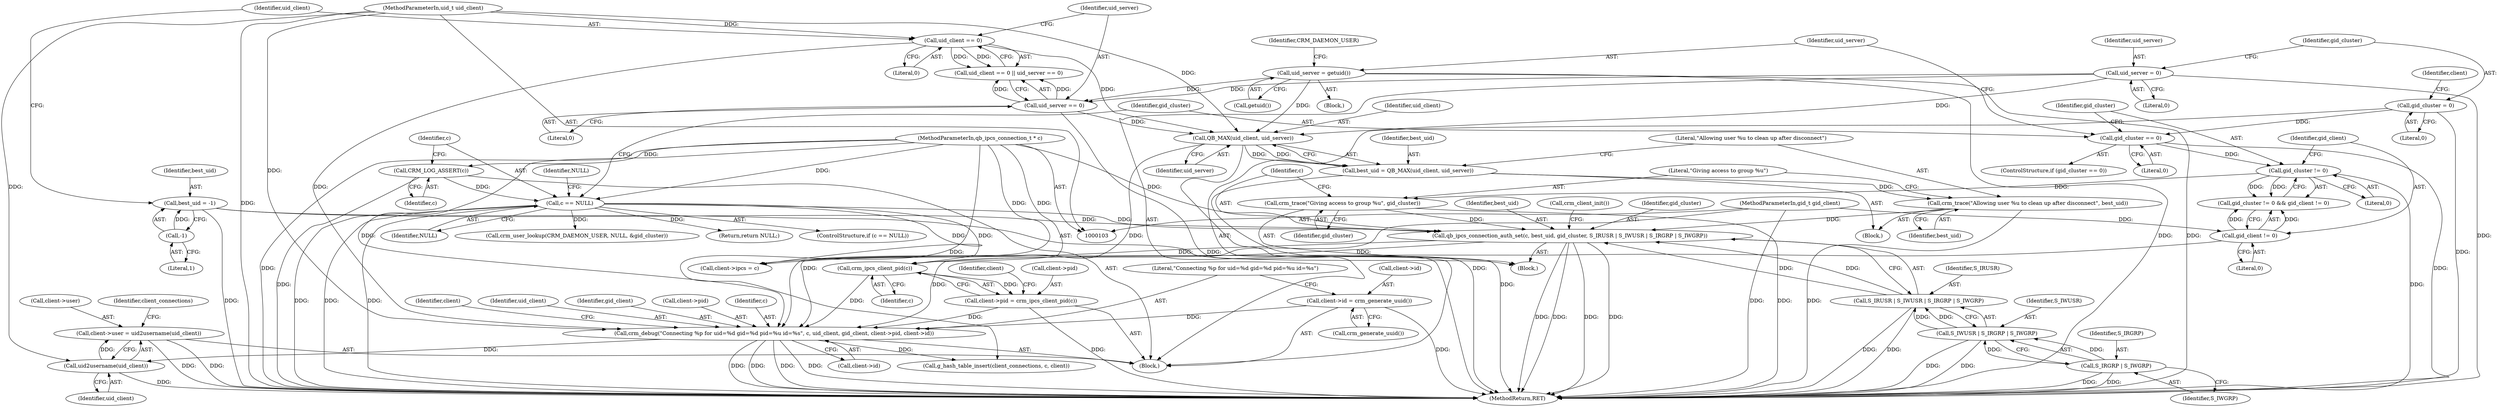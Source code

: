 digraph "1_pacemaker_5d71e65049@pointer" {
"1000245" [label="(Call,client->user = uid2username(uid_client))"];
"1000249" [label="(Call,uid2username(uid_client))"];
"1000234" [label="(Call,crm_debug(\"Connecting %p for uid=%d gid=%d pid=%u id=%s\", c, uid_client, gid_client, client->pid, client->id))"];
"1000227" [label="(Call,crm_ipcs_client_pid(c))"];
"1000104" [label="(MethodParameterIn,qb_ipcs_connection_t * c)"];
"1000195" [label="(Call,qb_ipcs_connection_auth_set(c, best_uid, gid_cluster, S_IRUSR | S_IWUSR | S_IRGRP | S_IWGRP))"];
"1000123" [label="(Call,c == NULL)"];
"1000120" [label="(Call,CRM_LOG_ASSERT(c))"];
"1000171" [label="(Call,best_uid = -1)"];
"1000173" [label="(Call,-1)"];
"1000189" [label="(Call,crm_trace(\"Allowing user %u to clean up after disconnect\", best_uid))"];
"1000184" [label="(Call,best_uid = QB_MAX(uid_client, uid_server))"];
"1000186" [label="(Call,QB_MAX(uid_client, uid_server))"];
"1000177" [label="(Call,uid_client == 0)"];
"1000105" [label="(MethodParameterIn,uid_t uid_client)"];
"1000180" [label="(Call,uid_server == 0)"];
"1000134" [label="(Call,uid_server = getuid())"];
"1000109" [label="(Call,uid_server = 0)"];
"1000192" [label="(Call,crm_trace(\"Giving access to group %u\", gid_cluster))"];
"1000163" [label="(Call,gid_cluster != 0)"];
"1000130" [label="(Call,gid_cluster == 0)"];
"1000113" [label="(Call,gid_cluster = 0)"];
"1000199" [label="(Call,S_IRUSR | S_IWUSR | S_IRGRP | S_IWGRP)"];
"1000201" [label="(Call,S_IWUSR | S_IRGRP | S_IWGRP)"];
"1000203" [label="(Call,S_IRGRP | S_IWGRP)"];
"1000166" [label="(Call,gid_client != 0)"];
"1000106" [label="(MethodParameterIn,gid_t gid_client)"];
"1000223" [label="(Call,client->pid = crm_ipcs_client_pid(c))"];
"1000229" [label="(Call,client->id = crm_generate_uuid())"];
"1000238" [label="(Identifier,gid_client)"];
"1000206" [label="(Call,crm_client_init())"];
"1000139" [label="(Call,crm_user_lookup(CRM_DAEMON_USER, NULL, &gid_cluster))"];
"1000130" [label="(Call,gid_cluster == 0)"];
"1000173" [label="(Call,-1)"];
"1000177" [label="(Call,uid_client == 0)"];
"1000104" [label="(MethodParameterIn,qb_ipcs_connection_t * c)"];
"1000167" [label="(Identifier,gid_client)"];
"1000230" [label="(Call,client->id)"];
"1000257" [label="(MethodReturn,RET)"];
"1000228" [label="(Identifier,c)"];
"1000136" [label="(Call,getuid())"];
"1000231" [label="(Identifier,client)"];
"1000127" [label="(Return,return NULL;)"];
"1000235" [label="(Literal,\"Connecting %p for uid=%d gid=%d pid=%u id=%s\")"];
"1000171" [label="(Call,best_uid = -1)"];
"1000246" [label="(Call,client->user)"];
"1000213" [label="(Call,client->ipcs = c)"];
"1000192" [label="(Call,crm_trace(\"Giving access to group %u\", gid_cluster))"];
"1000184" [label="(Call,best_uid = QB_MAX(uid_client, uid_server))"];
"1000188" [label="(Identifier,uid_server)"];
"1000199" [label="(Call,S_IRUSR | S_IWUSR | S_IRGRP | S_IWGRP)"];
"1000174" [label="(Literal,1)"];
"1000118" [label="(Identifier,client)"];
"1000239" [label="(Call,client->pid)"];
"1000129" [label="(ControlStructure,if (gid_cluster == 0))"];
"1000205" [label="(Identifier,S_IWGRP)"];
"1000194" [label="(Identifier,gid_cluster)"];
"1000196" [label="(Identifier,c)"];
"1000164" [label="(Identifier,gid_cluster)"];
"1000131" [label="(Identifier,gid_cluster)"];
"1000193" [label="(Literal,\"Giving access to group %u\")"];
"1000172" [label="(Identifier,best_uid)"];
"1000190" [label="(Literal,\"Allowing user %u to clean up after disconnect\")"];
"1000204" [label="(Identifier,S_IRGRP)"];
"1000236" [label="(Identifier,c)"];
"1000134" [label="(Call,uid_server = getuid())"];
"1000176" [label="(Call,uid_client == 0 || uid_server == 0)"];
"1000121" [label="(Identifier,c)"];
"1000180" [label="(Call,uid_server == 0)"];
"1000132" [label="(Literal,0)"];
"1000202" [label="(Identifier,S_IWUSR)"];
"1000120" [label="(Call,CRM_LOG_ASSERT(c))"];
"1000250" [label="(Identifier,uid_client)"];
"1000133" [label="(Block,)"];
"1000245" [label="(Call,client->user = uid2username(uid_client))"];
"1000168" [label="(Literal,0)"];
"1000122" [label="(ControlStructure,if (c == NULL))"];
"1000179" [label="(Literal,0)"];
"1000195" [label="(Call,qb_ipcs_connection_auth_set(c, best_uid, gid_cluster, S_IRUSR | S_IWUSR | S_IRGRP | S_IWGRP))"];
"1000182" [label="(Literal,0)"];
"1000140" [label="(Identifier,CRM_DAEMON_USER)"];
"1000114" [label="(Identifier,gid_cluster)"];
"1000203" [label="(Call,S_IRGRP | S_IWGRP)"];
"1000111" [label="(Literal,0)"];
"1000187" [label="(Identifier,uid_client)"];
"1000135" [label="(Identifier,uid_server)"];
"1000223" [label="(Call,client->pid = crm_ipcs_client_pid(c))"];
"1000123" [label="(Call,c == NULL)"];
"1000224" [label="(Call,client->pid)"];
"1000189" [label="(Call,crm_trace(\"Allowing user %u to clean up after disconnect\", best_uid))"];
"1000247" [label="(Identifier,client)"];
"1000185" [label="(Identifier,best_uid)"];
"1000200" [label="(Identifier,S_IRUSR)"];
"1000106" [label="(MethodParameterIn,gid_t gid_client)"];
"1000169" [label="(Block,)"];
"1000242" [label="(Call,client->id)"];
"1000166" [label="(Call,gid_client != 0)"];
"1000109" [label="(Call,uid_server = 0)"];
"1000110" [label="(Identifier,uid_server)"];
"1000252" [label="(Identifier,client_connections)"];
"1000191" [label="(Identifier,best_uid)"];
"1000186" [label="(Call,QB_MAX(uid_client, uid_server))"];
"1000125" [label="(Identifier,NULL)"];
"1000163" [label="(Call,gid_cluster != 0)"];
"1000233" [label="(Call,crm_generate_uuid())"];
"1000198" [label="(Identifier,gid_cluster)"];
"1000237" [label="(Identifier,uid_client)"];
"1000124" [label="(Identifier,c)"];
"1000197" [label="(Identifier,best_uid)"];
"1000234" [label="(Call,crm_debug(\"Connecting %p for uid=%d gid=%d pid=%u id=%s\", c, uid_client, gid_client, client->pid, client->id))"];
"1000128" [label="(Identifier,NULL)"];
"1000251" [label="(Call,g_hash_table_insert(client_connections, c, client))"];
"1000181" [label="(Identifier,uid_server)"];
"1000105" [label="(MethodParameterIn,uid_t uid_client)"];
"1000183" [label="(Block,)"];
"1000227" [label="(Call,crm_ipcs_client_pid(c))"];
"1000162" [label="(Call,gid_cluster != 0 && gid_client != 0)"];
"1000201" [label="(Call,S_IWUSR | S_IRGRP | S_IWGRP)"];
"1000107" [label="(Block,)"];
"1000229" [label="(Call,client->id = crm_generate_uuid())"];
"1000178" [label="(Identifier,uid_client)"];
"1000165" [label="(Literal,0)"];
"1000115" [label="(Literal,0)"];
"1000113" [label="(Call,gid_cluster = 0)"];
"1000249" [label="(Call,uid2username(uid_client))"];
"1000245" -> "1000107"  [label="AST: "];
"1000245" -> "1000249"  [label="CFG: "];
"1000246" -> "1000245"  [label="AST: "];
"1000249" -> "1000245"  [label="AST: "];
"1000252" -> "1000245"  [label="CFG: "];
"1000245" -> "1000257"  [label="DDG: "];
"1000245" -> "1000257"  [label="DDG: "];
"1000249" -> "1000245"  [label="DDG: "];
"1000249" -> "1000250"  [label="CFG: "];
"1000250" -> "1000249"  [label="AST: "];
"1000249" -> "1000257"  [label="DDG: "];
"1000234" -> "1000249"  [label="DDG: "];
"1000105" -> "1000249"  [label="DDG: "];
"1000234" -> "1000107"  [label="AST: "];
"1000234" -> "1000242"  [label="CFG: "];
"1000235" -> "1000234"  [label="AST: "];
"1000236" -> "1000234"  [label="AST: "];
"1000237" -> "1000234"  [label="AST: "];
"1000238" -> "1000234"  [label="AST: "];
"1000239" -> "1000234"  [label="AST: "];
"1000242" -> "1000234"  [label="AST: "];
"1000247" -> "1000234"  [label="CFG: "];
"1000234" -> "1000257"  [label="DDG: "];
"1000234" -> "1000257"  [label="DDG: "];
"1000234" -> "1000257"  [label="DDG: "];
"1000234" -> "1000257"  [label="DDG: "];
"1000227" -> "1000234"  [label="DDG: "];
"1000104" -> "1000234"  [label="DDG: "];
"1000177" -> "1000234"  [label="DDG: "];
"1000186" -> "1000234"  [label="DDG: "];
"1000105" -> "1000234"  [label="DDG: "];
"1000166" -> "1000234"  [label="DDG: "];
"1000106" -> "1000234"  [label="DDG: "];
"1000223" -> "1000234"  [label="DDG: "];
"1000229" -> "1000234"  [label="DDG: "];
"1000234" -> "1000251"  [label="DDG: "];
"1000227" -> "1000223"  [label="AST: "];
"1000227" -> "1000228"  [label="CFG: "];
"1000228" -> "1000227"  [label="AST: "];
"1000223" -> "1000227"  [label="CFG: "];
"1000227" -> "1000223"  [label="DDG: "];
"1000104" -> "1000227"  [label="DDG: "];
"1000195" -> "1000227"  [label="DDG: "];
"1000123" -> "1000227"  [label="DDG: "];
"1000104" -> "1000103"  [label="AST: "];
"1000104" -> "1000257"  [label="DDG: "];
"1000104" -> "1000120"  [label="DDG: "];
"1000104" -> "1000123"  [label="DDG: "];
"1000104" -> "1000195"  [label="DDG: "];
"1000104" -> "1000213"  [label="DDG: "];
"1000104" -> "1000251"  [label="DDG: "];
"1000195" -> "1000169"  [label="AST: "];
"1000195" -> "1000199"  [label="CFG: "];
"1000196" -> "1000195"  [label="AST: "];
"1000197" -> "1000195"  [label="AST: "];
"1000198" -> "1000195"  [label="AST: "];
"1000199" -> "1000195"  [label="AST: "];
"1000206" -> "1000195"  [label="CFG: "];
"1000195" -> "1000257"  [label="DDG: "];
"1000195" -> "1000257"  [label="DDG: "];
"1000195" -> "1000257"  [label="DDG: "];
"1000195" -> "1000257"  [label="DDG: "];
"1000123" -> "1000195"  [label="DDG: "];
"1000171" -> "1000195"  [label="DDG: "];
"1000189" -> "1000195"  [label="DDG: "];
"1000192" -> "1000195"  [label="DDG: "];
"1000199" -> "1000195"  [label="DDG: "];
"1000199" -> "1000195"  [label="DDG: "];
"1000195" -> "1000213"  [label="DDG: "];
"1000123" -> "1000122"  [label="AST: "];
"1000123" -> "1000125"  [label="CFG: "];
"1000124" -> "1000123"  [label="AST: "];
"1000125" -> "1000123"  [label="AST: "];
"1000128" -> "1000123"  [label="CFG: "];
"1000131" -> "1000123"  [label="CFG: "];
"1000123" -> "1000257"  [label="DDG: "];
"1000123" -> "1000257"  [label="DDG: "];
"1000123" -> "1000257"  [label="DDG: "];
"1000120" -> "1000123"  [label="DDG: "];
"1000123" -> "1000127"  [label="DDG: "];
"1000123" -> "1000139"  [label="DDG: "];
"1000123" -> "1000213"  [label="DDG: "];
"1000120" -> "1000107"  [label="AST: "];
"1000120" -> "1000121"  [label="CFG: "];
"1000121" -> "1000120"  [label="AST: "];
"1000124" -> "1000120"  [label="CFG: "];
"1000120" -> "1000257"  [label="DDG: "];
"1000171" -> "1000169"  [label="AST: "];
"1000171" -> "1000173"  [label="CFG: "];
"1000172" -> "1000171"  [label="AST: "];
"1000173" -> "1000171"  [label="AST: "];
"1000178" -> "1000171"  [label="CFG: "];
"1000171" -> "1000257"  [label="DDG: "];
"1000173" -> "1000171"  [label="DDG: "];
"1000173" -> "1000174"  [label="CFG: "];
"1000174" -> "1000173"  [label="AST: "];
"1000189" -> "1000183"  [label="AST: "];
"1000189" -> "1000191"  [label="CFG: "];
"1000190" -> "1000189"  [label="AST: "];
"1000191" -> "1000189"  [label="AST: "];
"1000193" -> "1000189"  [label="CFG: "];
"1000189" -> "1000257"  [label="DDG: "];
"1000184" -> "1000189"  [label="DDG: "];
"1000184" -> "1000183"  [label="AST: "];
"1000184" -> "1000186"  [label="CFG: "];
"1000185" -> "1000184"  [label="AST: "];
"1000186" -> "1000184"  [label="AST: "];
"1000190" -> "1000184"  [label="CFG: "];
"1000184" -> "1000257"  [label="DDG: "];
"1000186" -> "1000184"  [label="DDG: "];
"1000186" -> "1000184"  [label="DDG: "];
"1000186" -> "1000188"  [label="CFG: "];
"1000187" -> "1000186"  [label="AST: "];
"1000188" -> "1000186"  [label="AST: "];
"1000186" -> "1000257"  [label="DDG: "];
"1000177" -> "1000186"  [label="DDG: "];
"1000105" -> "1000186"  [label="DDG: "];
"1000180" -> "1000186"  [label="DDG: "];
"1000134" -> "1000186"  [label="DDG: "];
"1000109" -> "1000186"  [label="DDG: "];
"1000177" -> "1000176"  [label="AST: "];
"1000177" -> "1000179"  [label="CFG: "];
"1000178" -> "1000177"  [label="AST: "];
"1000179" -> "1000177"  [label="AST: "];
"1000181" -> "1000177"  [label="CFG: "];
"1000176" -> "1000177"  [label="CFG: "];
"1000177" -> "1000176"  [label="DDG: "];
"1000177" -> "1000176"  [label="DDG: "];
"1000105" -> "1000177"  [label="DDG: "];
"1000105" -> "1000103"  [label="AST: "];
"1000105" -> "1000257"  [label="DDG: "];
"1000180" -> "1000176"  [label="AST: "];
"1000180" -> "1000182"  [label="CFG: "];
"1000181" -> "1000180"  [label="AST: "];
"1000182" -> "1000180"  [label="AST: "];
"1000176" -> "1000180"  [label="CFG: "];
"1000180" -> "1000257"  [label="DDG: "];
"1000180" -> "1000176"  [label="DDG: "];
"1000180" -> "1000176"  [label="DDG: "];
"1000134" -> "1000180"  [label="DDG: "];
"1000109" -> "1000180"  [label="DDG: "];
"1000134" -> "1000133"  [label="AST: "];
"1000134" -> "1000136"  [label="CFG: "];
"1000135" -> "1000134"  [label="AST: "];
"1000136" -> "1000134"  [label="AST: "];
"1000140" -> "1000134"  [label="CFG: "];
"1000134" -> "1000257"  [label="DDG: "];
"1000134" -> "1000257"  [label="DDG: "];
"1000109" -> "1000107"  [label="AST: "];
"1000109" -> "1000111"  [label="CFG: "];
"1000110" -> "1000109"  [label="AST: "];
"1000111" -> "1000109"  [label="AST: "];
"1000114" -> "1000109"  [label="CFG: "];
"1000109" -> "1000257"  [label="DDG: "];
"1000192" -> "1000169"  [label="AST: "];
"1000192" -> "1000194"  [label="CFG: "];
"1000193" -> "1000192"  [label="AST: "];
"1000194" -> "1000192"  [label="AST: "];
"1000196" -> "1000192"  [label="CFG: "];
"1000192" -> "1000257"  [label="DDG: "];
"1000163" -> "1000192"  [label="DDG: "];
"1000163" -> "1000162"  [label="AST: "];
"1000163" -> "1000165"  [label="CFG: "];
"1000164" -> "1000163"  [label="AST: "];
"1000165" -> "1000163"  [label="AST: "];
"1000167" -> "1000163"  [label="CFG: "];
"1000162" -> "1000163"  [label="CFG: "];
"1000163" -> "1000257"  [label="DDG: "];
"1000163" -> "1000162"  [label="DDG: "];
"1000163" -> "1000162"  [label="DDG: "];
"1000130" -> "1000163"  [label="DDG: "];
"1000130" -> "1000129"  [label="AST: "];
"1000130" -> "1000132"  [label="CFG: "];
"1000131" -> "1000130"  [label="AST: "];
"1000132" -> "1000130"  [label="AST: "];
"1000135" -> "1000130"  [label="CFG: "];
"1000164" -> "1000130"  [label="CFG: "];
"1000130" -> "1000257"  [label="DDG: "];
"1000113" -> "1000130"  [label="DDG: "];
"1000113" -> "1000107"  [label="AST: "];
"1000113" -> "1000115"  [label="CFG: "];
"1000114" -> "1000113"  [label="AST: "];
"1000115" -> "1000113"  [label="AST: "];
"1000118" -> "1000113"  [label="CFG: "];
"1000113" -> "1000257"  [label="DDG: "];
"1000199" -> "1000201"  [label="CFG: "];
"1000200" -> "1000199"  [label="AST: "];
"1000201" -> "1000199"  [label="AST: "];
"1000199" -> "1000257"  [label="DDG: "];
"1000199" -> "1000257"  [label="DDG: "];
"1000201" -> "1000199"  [label="DDG: "];
"1000201" -> "1000199"  [label="DDG: "];
"1000201" -> "1000203"  [label="CFG: "];
"1000202" -> "1000201"  [label="AST: "];
"1000203" -> "1000201"  [label="AST: "];
"1000201" -> "1000257"  [label="DDG: "];
"1000201" -> "1000257"  [label="DDG: "];
"1000203" -> "1000201"  [label="DDG: "];
"1000203" -> "1000201"  [label="DDG: "];
"1000203" -> "1000205"  [label="CFG: "];
"1000204" -> "1000203"  [label="AST: "];
"1000205" -> "1000203"  [label="AST: "];
"1000203" -> "1000257"  [label="DDG: "];
"1000203" -> "1000257"  [label="DDG: "];
"1000166" -> "1000162"  [label="AST: "];
"1000166" -> "1000168"  [label="CFG: "];
"1000167" -> "1000166"  [label="AST: "];
"1000168" -> "1000166"  [label="AST: "];
"1000162" -> "1000166"  [label="CFG: "];
"1000166" -> "1000162"  [label="DDG: "];
"1000166" -> "1000162"  [label="DDG: "];
"1000106" -> "1000166"  [label="DDG: "];
"1000106" -> "1000103"  [label="AST: "];
"1000106" -> "1000257"  [label="DDG: "];
"1000223" -> "1000107"  [label="AST: "];
"1000224" -> "1000223"  [label="AST: "];
"1000231" -> "1000223"  [label="CFG: "];
"1000223" -> "1000257"  [label="DDG: "];
"1000229" -> "1000107"  [label="AST: "];
"1000229" -> "1000233"  [label="CFG: "];
"1000230" -> "1000229"  [label="AST: "];
"1000233" -> "1000229"  [label="AST: "];
"1000235" -> "1000229"  [label="CFG: "];
"1000229" -> "1000257"  [label="DDG: "];
}
